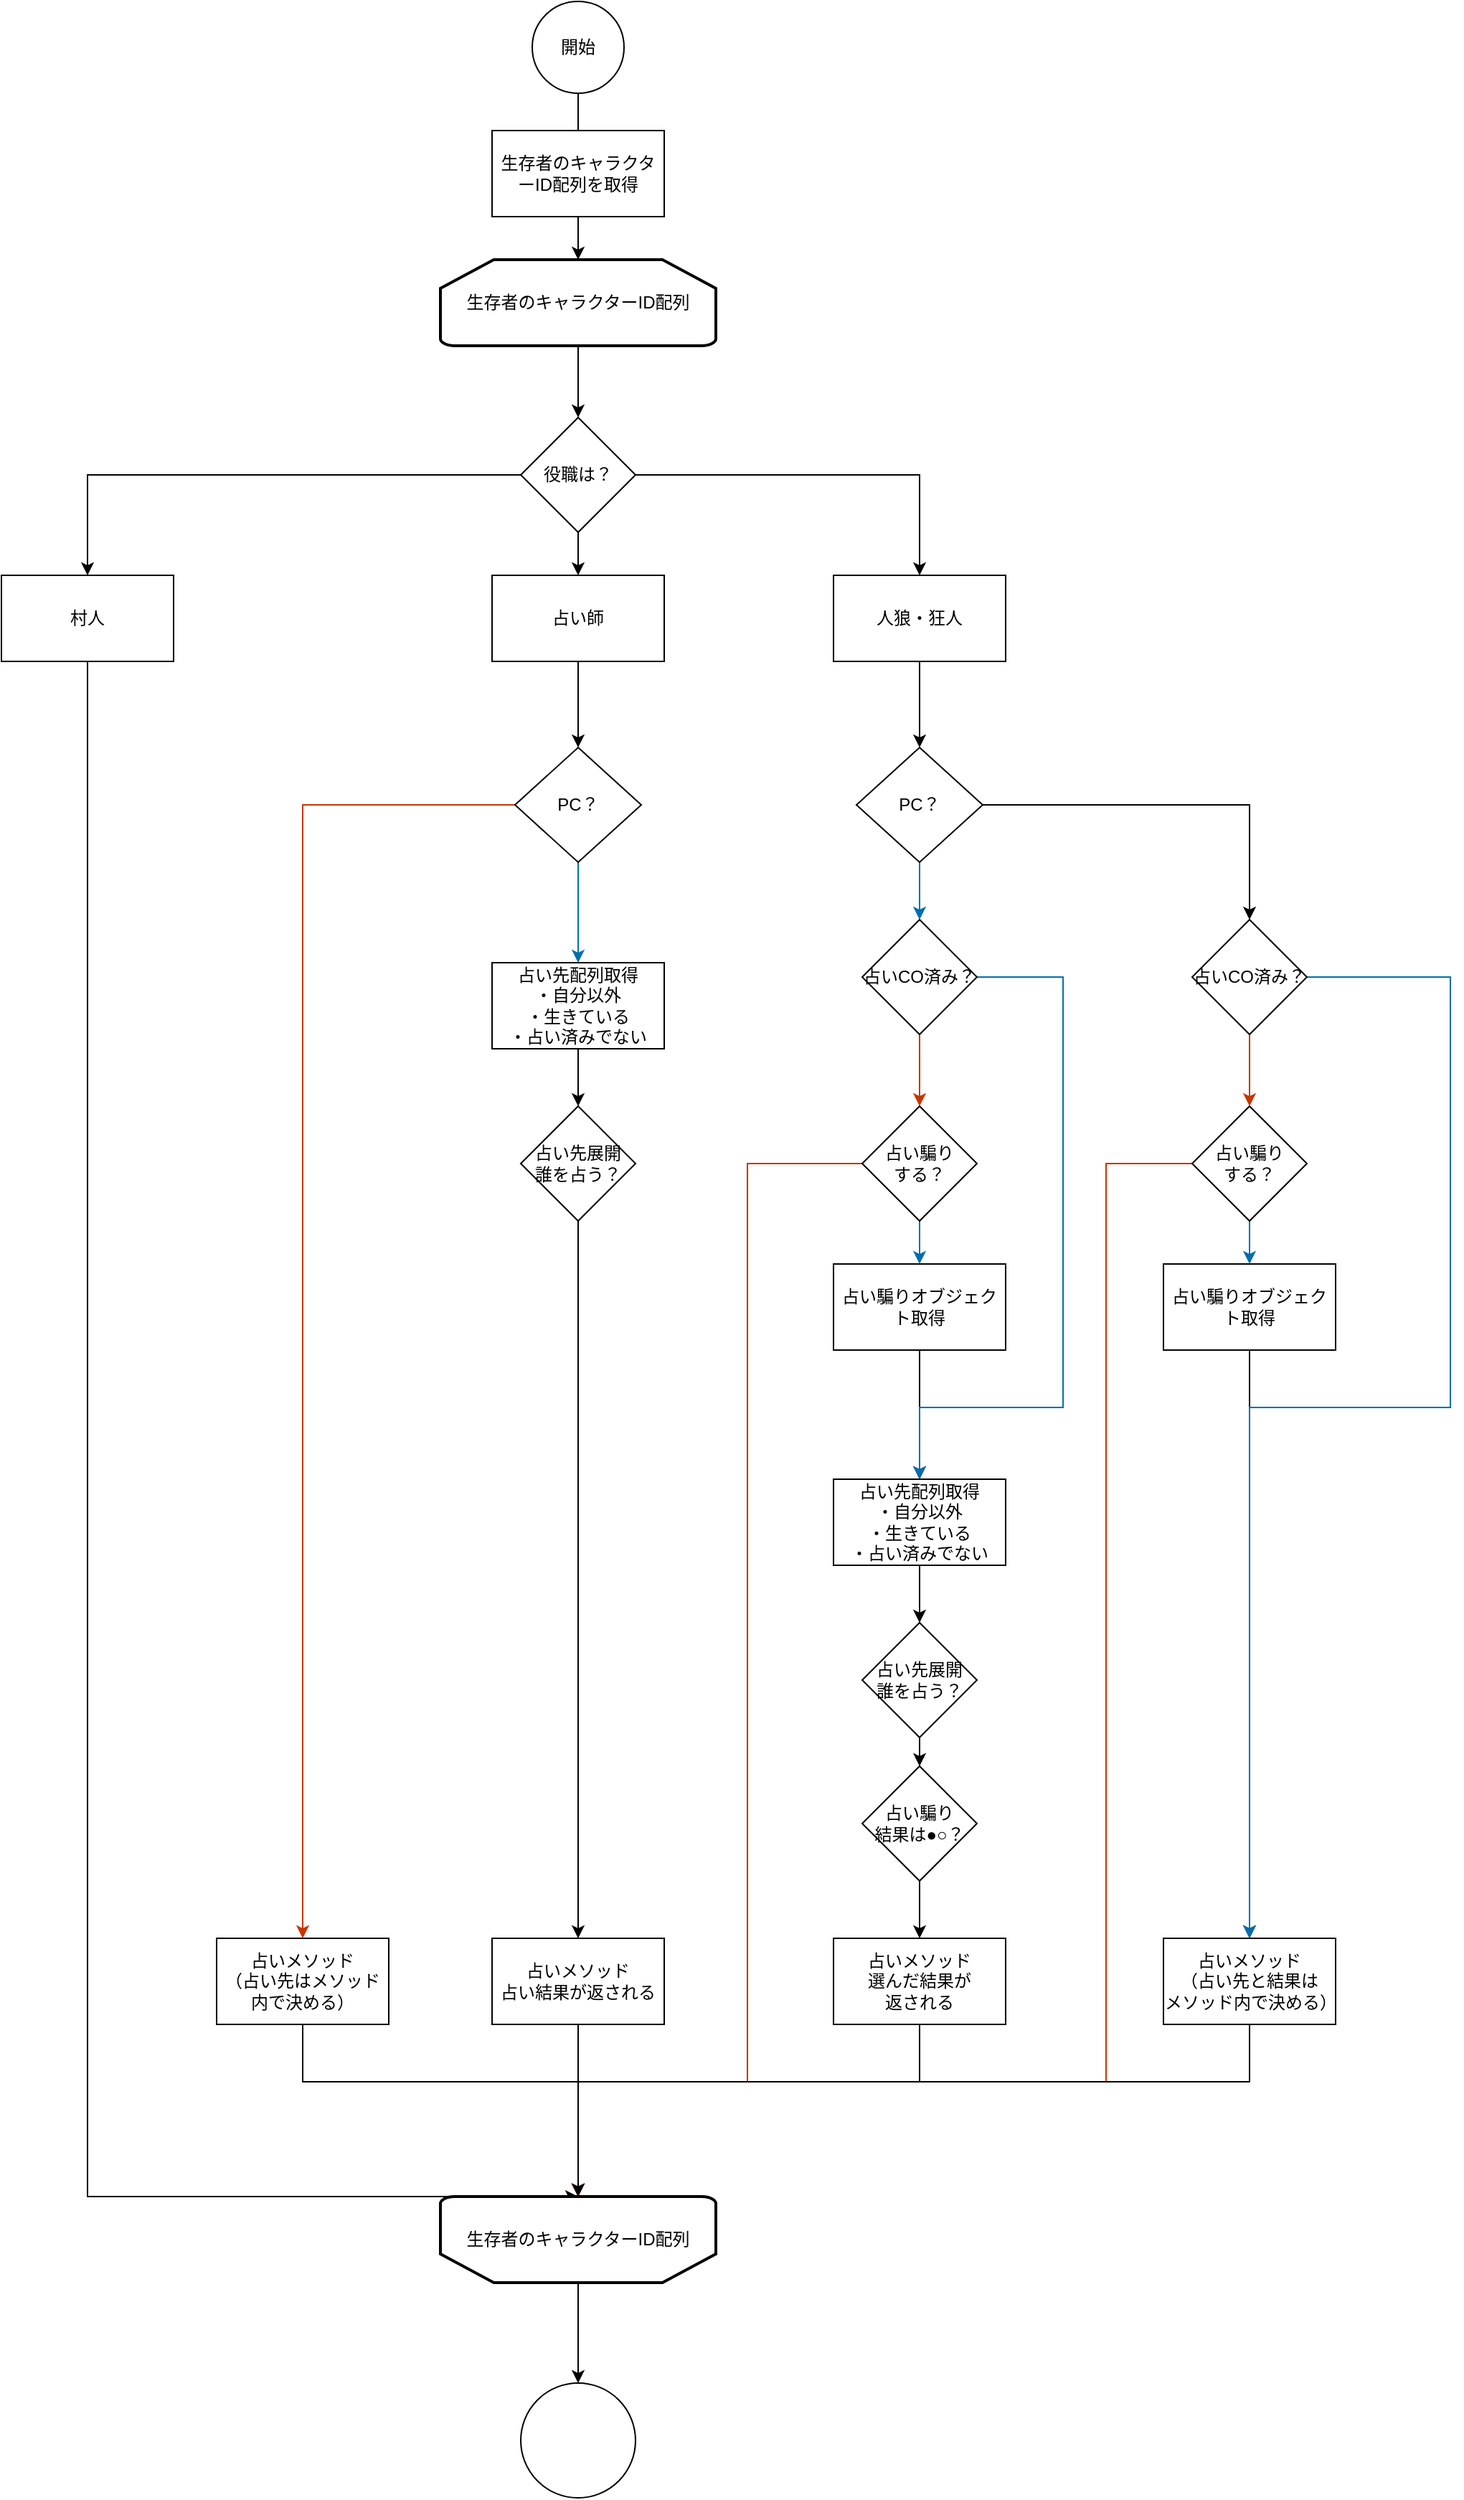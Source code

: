 <mxfile version="14.2.4" type="embed">
    <diagram id="69nlwqBntKXXX5BxhybW" name="ページ1">
        <mxGraphModel dx="785" dy="422" grid="1" gridSize="10" guides="1" tooltips="1" connect="1" arrows="1" fold="1" page="1" pageScale="1" pageWidth="827" pageHeight="1169" math="0" shadow="0">
            <root>
                <mxCell id="0"/>
                <mxCell id="1" parent="0"/>
                <mxCell id="17" value="" style="edgeStyle=orthogonalEdgeStyle;rounded=0;orthogonalLoop=1;jettySize=auto;html=1;" edge="1" parent="1" source="2">
                    <mxGeometry relative="1" as="geometry">
                        <mxPoint x="422" y="130" as="targetPoint"/>
                    </mxGeometry>
                </mxCell>
                <mxCell id="2" value="開始" style="ellipse;whiteSpace=wrap;html=1;aspect=fixed;" vertex="1" parent="1">
                    <mxGeometry x="390" y="30" width="64" height="64" as="geometry"/>
                </mxCell>
                <mxCell id="18" style="edgeStyle=orthogonalEdgeStyle;rounded=0;orthogonalLoop=1;jettySize=auto;html=1;entryX=0.5;entryY=0;entryDx=0;entryDy=0;entryPerimeter=0;" edge="1" parent="1" source="3" target="4">
                    <mxGeometry relative="1" as="geometry"/>
                </mxCell>
                <mxCell id="3" value="生存者のキャラクターID配列を取得" style="rounded=0;whiteSpace=wrap;html=1;" vertex="1" parent="1">
                    <mxGeometry x="362" y="120" width="120" height="60" as="geometry"/>
                </mxCell>
                <mxCell id="19" value="" style="edgeStyle=orthogonalEdgeStyle;rounded=0;orthogonalLoop=1;jettySize=auto;html=1;" edge="1" parent="1" source="4" target="6">
                    <mxGeometry relative="1" as="geometry"/>
                </mxCell>
                <mxCell id="4" value="&lt;span&gt;生存者のキャラクターID配列&lt;/span&gt;" style="strokeWidth=2;html=1;shape=mxgraph.flowchart.loop_limit;whiteSpace=wrap;" vertex="1" parent="1">
                    <mxGeometry x="326" y="210" width="192" height="60" as="geometry"/>
                </mxCell>
                <mxCell id="22" value="" style="edgeStyle=orthogonalEdgeStyle;rounded=0;orthogonalLoop=1;jettySize=auto;html=1;fillColor=#1ba1e2;strokeColor=#006EAF;" edge="1" parent="1" source="5" target="13">
                    <mxGeometry relative="1" as="geometry"/>
                </mxCell>
                <mxCell id="30" style="edgeStyle=orthogonalEdgeStyle;rounded=0;orthogonalLoop=1;jettySize=auto;html=1;fillColor=#fa6800;strokeColor=#C73500;" edge="1" parent="1" source="5" target="29">
                    <mxGeometry relative="1" as="geometry"/>
                </mxCell>
                <mxCell id="5" value="PC？" style="rhombus;whiteSpace=wrap;html=1;" vertex="1" parent="1">
                    <mxGeometry x="378" y="550" width="88" height="80" as="geometry"/>
                </mxCell>
                <mxCell id="20" value="" style="edgeStyle=orthogonalEdgeStyle;rounded=0;orthogonalLoop=1;jettySize=auto;html=1;" edge="1" parent="1" source="6" target="7">
                    <mxGeometry relative="1" as="geometry"/>
                </mxCell>
                <mxCell id="26" style="edgeStyle=orthogonalEdgeStyle;rounded=0;orthogonalLoop=1;jettySize=auto;html=1;" edge="1" parent="1" source="6" target="9">
                    <mxGeometry relative="1" as="geometry"/>
                </mxCell>
                <mxCell id="27" style="edgeStyle=orthogonalEdgeStyle;rounded=0;orthogonalLoop=1;jettySize=auto;html=1;entryX=0.5;entryY=0;entryDx=0;entryDy=0;" edge="1" parent="1" source="6" target="8">
                    <mxGeometry relative="1" as="geometry"/>
                </mxCell>
                <mxCell id="6" value="役職は？" style="rhombus;whiteSpace=wrap;html=1;" vertex="1" parent="1">
                    <mxGeometry x="382" y="320" width="80" height="80" as="geometry"/>
                </mxCell>
                <mxCell id="21" value="" style="edgeStyle=orthogonalEdgeStyle;rounded=0;orthogonalLoop=1;jettySize=auto;html=1;" edge="1" parent="1" source="7" target="5">
                    <mxGeometry relative="1" as="geometry"/>
                </mxCell>
                <mxCell id="7" value="占い師" style="rounded=0;whiteSpace=wrap;html=1;" vertex="1" parent="1">
                    <mxGeometry x="362" y="430" width="120" height="60" as="geometry"/>
                </mxCell>
                <mxCell id="68" style="edgeStyle=orthogonalEdgeStyle;rounded=0;orthogonalLoop=1;jettySize=auto;html=1;entryX=0.5;entryY=1;entryDx=0;entryDy=0;entryPerimeter=0;" edge="1" parent="1" source="8" target="63">
                    <mxGeometry relative="1" as="geometry">
                        <Array as="points">
                            <mxPoint x="80" y="1560"/>
                        </Array>
                    </mxGeometry>
                </mxCell>
                <mxCell id="8" value="村人" style="rounded=0;whiteSpace=wrap;html=1;" vertex="1" parent="1">
                    <mxGeometry x="20" y="430" width="120" height="60" as="geometry"/>
                </mxCell>
                <mxCell id="32" style="edgeStyle=orthogonalEdgeStyle;rounded=0;orthogonalLoop=1;jettySize=auto;html=1;entryX=0.5;entryY=0;entryDx=0;entryDy=0;" edge="1" parent="1" source="9" target="31">
                    <mxGeometry relative="1" as="geometry">
                        <mxPoint x="660" y="520" as="targetPoint"/>
                    </mxGeometry>
                </mxCell>
                <mxCell id="9" value="人狼・狂人" style="rounded=0;whiteSpace=wrap;html=1;" vertex="1" parent="1">
                    <mxGeometry x="600" y="430" width="120" height="60" as="geometry"/>
                </mxCell>
                <mxCell id="39" style="edgeStyle=orthogonalEdgeStyle;rounded=0;orthogonalLoop=1;jettySize=auto;html=1;exitX=0.5;exitY=1;exitDx=0;exitDy=0;" edge="1" parent="1" source="36">
                    <mxGeometry relative="1" as="geometry">
                        <mxPoint x="660" y="1060" as="targetPoint"/>
                        <mxPoint x="660" y="990" as="sourcePoint"/>
                    </mxGeometry>
                </mxCell>
                <mxCell id="23" style="edgeStyle=orthogonalEdgeStyle;rounded=0;orthogonalLoop=1;jettySize=auto;html=1;entryX=0.5;entryY=0;entryDx=0;entryDy=0;" edge="1" parent="1" source="13" target="14">
                    <mxGeometry relative="1" as="geometry">
                        <mxPoint x="422" y="790" as="targetPoint"/>
                    </mxGeometry>
                </mxCell>
                <mxCell id="13" value="占い先配列取得&lt;br&gt;・自分以外&lt;br&gt;・生きている&lt;br&gt;・占い済みでない" style="rounded=0;whiteSpace=wrap;html=1;" vertex="1" parent="1">
                    <mxGeometry x="362" y="700" width="120" height="60" as="geometry"/>
                </mxCell>
                <mxCell id="24" style="edgeStyle=orthogonalEdgeStyle;rounded=0;orthogonalLoop=1;jettySize=auto;html=1;entryX=0.5;entryY=0;entryDx=0;entryDy=0;" edge="1" parent="1" source="14" target="15">
                    <mxGeometry relative="1" as="geometry">
                        <mxPoint x="422" y="910" as="targetPoint"/>
                    </mxGeometry>
                </mxCell>
                <mxCell id="14" value="占い先展開&lt;br&gt;誰を占う？" style="rhombus;whiteSpace=wrap;html=1;" vertex="1" parent="1">
                    <mxGeometry x="382" y="800" width="80" height="80" as="geometry"/>
                </mxCell>
                <mxCell id="65" style="edgeStyle=orthogonalEdgeStyle;rounded=0;orthogonalLoop=1;jettySize=auto;html=1;entryX=0.5;entryY=1;entryDx=0;entryDy=0;entryPerimeter=0;" edge="1" parent="1" source="15" target="63">
                    <mxGeometry relative="1" as="geometry">
                        <mxPoint x="460" y="1540" as="targetPoint"/>
                    </mxGeometry>
                </mxCell>
                <mxCell id="15" value="占いメソッド&lt;br&gt;占い結果が返される" style="rounded=0;whiteSpace=wrap;html=1;" vertex="1" parent="1">
                    <mxGeometry x="362" y="1380" width="120" height="60" as="geometry"/>
                </mxCell>
                <mxCell id="64" style="edgeStyle=orthogonalEdgeStyle;rounded=0;orthogonalLoop=1;jettySize=auto;html=1;entryX=0.5;entryY=1;entryDx=0;entryDy=0;entryPerimeter=0;" edge="1" parent="1" source="29" target="63">
                    <mxGeometry relative="1" as="geometry">
                        <Array as="points">
                            <mxPoint x="230" y="1480"/>
                            <mxPoint x="422" y="1480"/>
                        </Array>
                    </mxGeometry>
                </mxCell>
                <mxCell id="29" value="占いメソッド&lt;br&gt;（占い先はメソッド内で決める）" style="rounded=0;whiteSpace=wrap;html=1;" vertex="1" parent="1">
                    <mxGeometry x="170" y="1380" width="120" height="60" as="geometry"/>
                </mxCell>
                <mxCell id="34" style="edgeStyle=orthogonalEdgeStyle;rounded=0;orthogonalLoop=1;jettySize=auto;html=1;fillColor=#1ba1e2;strokeColor=#006EAF;entryX=0.5;entryY=0;entryDx=0;entryDy=0;" edge="1" parent="1" source="31" target="47">
                    <mxGeometry relative="1" as="geometry"/>
                </mxCell>
                <mxCell id="52" style="edgeStyle=orthogonalEdgeStyle;rounded=0;orthogonalLoop=1;jettySize=auto;html=1;entryX=0.5;entryY=0;entryDx=0;entryDy=0;" edge="1" parent="1" source="31" target="57">
                    <mxGeometry relative="1" as="geometry">
                        <mxPoint x="900" y="590" as="targetPoint"/>
                    </mxGeometry>
                </mxCell>
                <mxCell id="31" value="PC？" style="rhombus;whiteSpace=wrap;html=1;" vertex="1" parent="1">
                    <mxGeometry x="616" y="550" width="88" height="80" as="geometry"/>
                </mxCell>
                <mxCell id="41" style="edgeStyle=orthogonalEdgeStyle;rounded=0;orthogonalLoop=1;jettySize=auto;html=1;" edge="1" parent="1" source="35" target="40">
                    <mxGeometry relative="1" as="geometry"/>
                </mxCell>
                <mxCell id="35" value="&lt;span&gt;占い先配列取得&lt;/span&gt;&lt;br&gt;&lt;span&gt;・自分以外&lt;/span&gt;&lt;br&gt;&lt;span&gt;・生きている&lt;/span&gt;&lt;br&gt;&lt;span&gt;・占い済みでない&lt;/span&gt;" style="rounded=0;whiteSpace=wrap;html=1;" vertex="1" parent="1">
                    <mxGeometry x="600" y="1060" width="120" height="60" as="geometry"/>
                </mxCell>
                <mxCell id="36" value="占い騙りオブジェクト取得" style="rounded=0;whiteSpace=wrap;html=1;" vertex="1" parent="1">
                    <mxGeometry x="600" y="910" width="120" height="60" as="geometry"/>
                </mxCell>
                <mxCell id="43" style="edgeStyle=orthogonalEdgeStyle;rounded=0;orthogonalLoop=1;jettySize=auto;html=1;entryX=0.5;entryY=0;entryDx=0;entryDy=0;" edge="1" parent="1" source="40" target="42">
                    <mxGeometry relative="1" as="geometry"/>
                </mxCell>
                <mxCell id="40" value="占い先展開&lt;br&gt;誰を占う？" style="rhombus;whiteSpace=wrap;html=1;" vertex="1" parent="1">
                    <mxGeometry x="620" y="1160" width="80" height="80" as="geometry"/>
                </mxCell>
                <mxCell id="45" style="edgeStyle=orthogonalEdgeStyle;rounded=0;orthogonalLoop=1;jettySize=auto;html=1;" edge="1" parent="1" source="42" target="44">
                    <mxGeometry relative="1" as="geometry"/>
                </mxCell>
                <mxCell id="42" value="占い騙り&lt;br&gt;結果は●○？" style="rhombus;whiteSpace=wrap;html=1;" vertex="1" parent="1">
                    <mxGeometry x="620" y="1260" width="80" height="80" as="geometry"/>
                </mxCell>
                <mxCell id="66" style="edgeStyle=orthogonalEdgeStyle;rounded=0;orthogonalLoop=1;jettySize=auto;html=1;entryX=0.5;entryY=1;entryDx=0;entryDy=0;entryPerimeter=0;" edge="1" parent="1" source="44" target="63">
                    <mxGeometry relative="1" as="geometry">
                        <Array as="points">
                            <mxPoint x="660" y="1480"/>
                            <mxPoint x="422" y="1480"/>
                        </Array>
                    </mxGeometry>
                </mxCell>
                <mxCell id="44" value="占いメソッド&lt;br&gt;選んだ結果が&lt;br&gt;返される" style="rounded=0;whiteSpace=wrap;html=1;" vertex="1" parent="1">
                    <mxGeometry x="600" y="1380" width="120" height="60" as="geometry"/>
                </mxCell>
                <mxCell id="50" style="edgeStyle=orthogonalEdgeStyle;rounded=0;orthogonalLoop=1;jettySize=auto;html=1;fillColor=#1ba1e2;strokeColor=#006EAF;" edge="1" parent="1" source="46" target="36">
                    <mxGeometry relative="1" as="geometry"/>
                </mxCell>
                <mxCell id="51" style="edgeStyle=orthogonalEdgeStyle;rounded=0;orthogonalLoop=1;jettySize=auto;html=1;fillColor=#fa6800;strokeColor=#C73500;entryX=0.5;entryY=1;entryDx=0;entryDy=0;entryPerimeter=0;" edge="1" parent="1" source="46" target="63">
                    <mxGeometry relative="1" as="geometry">
                        <mxPoint x="530" y="1090" as="targetPoint"/>
                        <Array as="points">
                            <mxPoint x="540" y="840"/>
                            <mxPoint x="540" y="1480"/>
                            <mxPoint x="422" y="1480"/>
                        </Array>
                    </mxGeometry>
                </mxCell>
                <mxCell id="46" value="占い騙り&lt;br&gt;する？" style="rhombus;whiteSpace=wrap;html=1;" vertex="1" parent="1">
                    <mxGeometry x="620" y="800" width="80" height="80" as="geometry"/>
                </mxCell>
                <mxCell id="48" style="edgeStyle=orthogonalEdgeStyle;rounded=0;orthogonalLoop=1;jettySize=auto;html=1;fillColor=#fa6800;strokeColor=#C73500;" edge="1" parent="1" source="47" target="46">
                    <mxGeometry relative="1" as="geometry"/>
                </mxCell>
                <mxCell id="49" style="edgeStyle=orthogonalEdgeStyle;rounded=0;orthogonalLoop=1;jettySize=auto;html=1;entryX=0.5;entryY=0;entryDx=0;entryDy=0;fillColor=#1ba1e2;strokeColor=#006EAF;" edge="1" parent="1" source="47" target="35">
                    <mxGeometry relative="1" as="geometry">
                        <Array as="points">
                            <mxPoint x="760" y="710"/>
                            <mxPoint x="760" y="1010"/>
                            <mxPoint x="660" y="1010"/>
                        </Array>
                    </mxGeometry>
                </mxCell>
                <mxCell id="47" value="占いCO済み？" style="rhombus;whiteSpace=wrap;html=1;" vertex="1" parent="1">
                    <mxGeometry x="620" y="670" width="80" height="80" as="geometry"/>
                </mxCell>
                <mxCell id="60" style="edgeStyle=orthogonalEdgeStyle;rounded=0;orthogonalLoop=1;jettySize=auto;html=1;entryX=0.5;entryY=0;entryDx=0;entryDy=0;" edge="1" parent="1" source="53" target="61">
                    <mxGeometry relative="1" as="geometry">
                        <mxPoint x="890" y="1060" as="targetPoint"/>
                    </mxGeometry>
                </mxCell>
                <mxCell id="53" value="占い騙りオブジェクト取得" style="rounded=0;whiteSpace=wrap;html=1;" vertex="1" parent="1">
                    <mxGeometry x="830" y="910" width="120" height="60" as="geometry"/>
                </mxCell>
                <mxCell id="54" style="edgeStyle=orthogonalEdgeStyle;rounded=0;orthogonalLoop=1;jettySize=auto;html=1;fillColor=#1ba1e2;strokeColor=#006EAF;" edge="1" parent="1" source="55" target="53">
                    <mxGeometry relative="1" as="geometry"/>
                </mxCell>
                <mxCell id="58" style="edgeStyle=orthogonalEdgeStyle;rounded=0;orthogonalLoop=1;jettySize=auto;html=1;fillColor=#fa6800;strokeColor=#C73500;entryX=0.5;entryY=1;entryDx=0;entryDy=0;entryPerimeter=0;" edge="1" parent="1" source="55" target="63">
                    <mxGeometry relative="1" as="geometry">
                        <mxPoint x="800" y="1110" as="targetPoint"/>
                        <Array as="points">
                            <mxPoint x="790" y="840"/>
                            <mxPoint x="790" y="1480"/>
                            <mxPoint x="422" y="1480"/>
                        </Array>
                    </mxGeometry>
                </mxCell>
                <mxCell id="55" value="占い騙り&lt;br&gt;する？" style="rhombus;whiteSpace=wrap;html=1;" vertex="1" parent="1">
                    <mxGeometry x="850" y="800" width="80" height="80" as="geometry"/>
                </mxCell>
                <mxCell id="56" style="edgeStyle=orthogonalEdgeStyle;rounded=0;orthogonalLoop=1;jettySize=auto;html=1;fillColor=#fa6800;strokeColor=#C73500;" edge="1" parent="1" source="57" target="55">
                    <mxGeometry relative="1" as="geometry"/>
                </mxCell>
                <mxCell id="59" style="edgeStyle=orthogonalEdgeStyle;rounded=0;orthogonalLoop=1;jettySize=auto;html=1;fillColor=#1ba1e2;strokeColor=#006EAF;" edge="1" parent="1" source="57" target="61">
                    <mxGeometry relative="1" as="geometry">
                        <mxPoint x="1010" y="1040" as="targetPoint"/>
                        <Array as="points">
                            <mxPoint x="1030" y="710"/>
                            <mxPoint x="1030" y="1010"/>
                            <mxPoint x="890" y="1010"/>
                        </Array>
                    </mxGeometry>
                </mxCell>
                <mxCell id="57" value="占いCO済み？" style="rhombus;whiteSpace=wrap;html=1;" vertex="1" parent="1">
                    <mxGeometry x="850" y="670" width="80" height="80" as="geometry"/>
                </mxCell>
                <mxCell id="67" style="edgeStyle=orthogonalEdgeStyle;rounded=0;orthogonalLoop=1;jettySize=auto;html=1;entryX=0.5;entryY=1;entryDx=0;entryDy=0;entryPerimeter=0;" edge="1" parent="1" source="61" target="63">
                    <mxGeometry relative="1" as="geometry">
                        <Array as="points">
                            <mxPoint x="890" y="1480"/>
                            <mxPoint x="422" y="1480"/>
                        </Array>
                    </mxGeometry>
                </mxCell>
                <mxCell id="61" value="占いメソッド&lt;br&gt;（占い先と結果は&lt;br&gt;メソッド内で決める）" style="rounded=0;whiteSpace=wrap;html=1;" vertex="1" parent="1">
                    <mxGeometry x="830" y="1380" width="120" height="60" as="geometry"/>
                </mxCell>
                <mxCell id="62" value="" style="ellipse;whiteSpace=wrap;html=1;aspect=fixed;" vertex="1" parent="1">
                    <mxGeometry x="382" y="1690" width="80" height="80" as="geometry"/>
                </mxCell>
                <mxCell id="69" style="edgeStyle=orthogonalEdgeStyle;rounded=0;orthogonalLoop=1;jettySize=auto;html=1;" edge="1" parent="1" source="63" target="62">
                    <mxGeometry relative="1" as="geometry"/>
                </mxCell>
                <mxCell id="63" value="&lt;span&gt;生存者のキャラクターID配列&lt;/span&gt;" style="strokeWidth=2;html=1;shape=mxgraph.flowchart.loop_limit;whiteSpace=wrap;direction=west;" vertex="1" parent="1">
                    <mxGeometry x="326" y="1560" width="192" height="60" as="geometry"/>
                </mxCell>
            </root>
        </mxGraphModel>
    </diagram>
</mxfile>